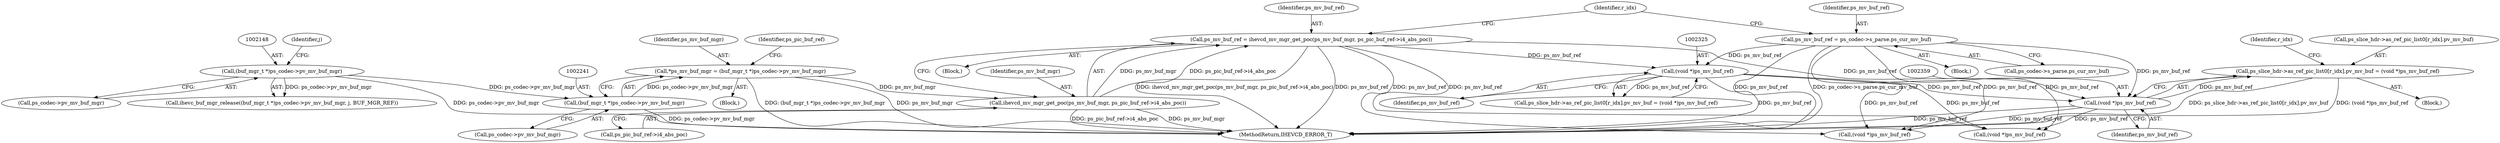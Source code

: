 digraph "0_Android_7c9be319a279654e55a6d757265f88c61a16a4d5@array" {
"1002350" [label="(Call,ps_slice_hdr->as_ref_pic_list0[r_idx].pv_mv_buf = (void *)ps_mv_buf_ref)"];
"1002358" [label="(Call,(void *)ps_mv_buf_ref)"];
"1002324" [label="(Call,(void *)ps_mv_buf_ref)"];
"1002266" [label="(Call,ps_mv_buf_ref = ps_codec->s_parse.ps_cur_mv_buf)"];
"1002275" [label="(Call,ps_mv_buf_ref = ihevcd_mv_mgr_get_poc(ps_mv_buf_mgr, ps_pic_buf_ref->i4_abs_poc))"];
"1002277" [label="(Call,ihevcd_mv_mgr_get_poc(ps_mv_buf_mgr, ps_pic_buf_ref->i4_abs_poc))"];
"1002238" [label="(Call,*ps_mv_buf_mgr = (buf_mgr_t *)ps_codec->pv_mv_buf_mgr)"];
"1002240" [label="(Call,(buf_mgr_t *)ps_codec->pv_mv_buf_mgr)"];
"1002147" [label="(Call,(buf_mgr_t *)ps_codec->pv_mv_buf_mgr)"];
"1002146" [label="(Call,ihevc_buf_mgr_release((buf_mgr_t *)ps_codec->pv_mv_buf_mgr, j, BUF_MGR_REF))"];
"1002266" [label="(Call,ps_mv_buf_ref = ps_codec->s_parse.ps_cur_mv_buf)"];
"1002351" [label="(Call,ps_slice_hdr->as_ref_pic_list0[r_idx].pv_mv_buf)"];
"1002284" [label="(Identifier,r_idx)"];
"1002403" [label="(Call,(void *)ps_mv_buf_ref)"];
"1002437" [label="(Call,(void *)ps_mv_buf_ref)"];
"1002246" [label="(Identifier,ps_pic_buf_ref)"];
"1002275" [label="(Call,ps_mv_buf_ref = ihevcd_mv_mgr_get_poc(ps_mv_buf_mgr, ps_pic_buf_ref->i4_abs_poc))"];
"1002267" [label="(Identifier,ps_mv_buf_ref)"];
"1002256" [label="(Block,)"];
"1002242" [label="(Call,ps_codec->pv_mv_buf_mgr)"];
"1002326" [label="(Identifier,ps_mv_buf_ref)"];
"1002278" [label="(Identifier,ps_mv_buf_mgr)"];
"1002350" [label="(Call,ps_slice_hdr->as_ref_pic_list0[r_idx].pv_mv_buf = (void *)ps_mv_buf_ref)"];
"1002279" [label="(Call,ps_pic_buf_ref->i4_abs_poc)"];
"1002225" [label="(Block,)"];
"1002240" [label="(Call,(buf_mgr_t *)ps_codec->pv_mv_buf_mgr)"];
"1002360" [label="(Identifier,ps_mv_buf_ref)"];
"1002324" [label="(Call,(void *)ps_mv_buf_ref)"];
"1002238" [label="(Call,*ps_mv_buf_mgr = (buf_mgr_t *)ps_codec->pv_mv_buf_mgr)"];
"1002316" [label="(Call,ps_slice_hdr->as_ref_pic_list0[r_idx].pv_mv_buf = (void *)ps_mv_buf_ref)"];
"1002661" [label="(MethodReturn,IHEVCD_ERROR_T)"];
"1002338" [label="(Block,)"];
"1002147" [label="(Call,(buf_mgr_t *)ps_codec->pv_mv_buf_mgr)"];
"1002152" [label="(Identifier,j)"];
"1002239" [label="(Identifier,ps_mv_buf_mgr)"];
"1002337" [label="(Identifier,r_idx)"];
"1002268" [label="(Call,ps_codec->s_parse.ps_cur_mv_buf)"];
"1002358" [label="(Call,(void *)ps_mv_buf_ref)"];
"1002276" [label="(Identifier,ps_mv_buf_ref)"];
"1002277" [label="(Call,ihevcd_mv_mgr_get_poc(ps_mv_buf_mgr, ps_pic_buf_ref->i4_abs_poc))"];
"1002274" [label="(Block,)"];
"1002149" [label="(Call,ps_codec->pv_mv_buf_mgr)"];
"1002350" -> "1002338"  [label="AST: "];
"1002350" -> "1002358"  [label="CFG: "];
"1002351" -> "1002350"  [label="AST: "];
"1002358" -> "1002350"  [label="AST: "];
"1002337" -> "1002350"  [label="CFG: "];
"1002350" -> "1002661"  [label="DDG: ps_slice_hdr->as_ref_pic_list0[r_idx].pv_mv_buf"];
"1002350" -> "1002661"  [label="DDG: (void *)ps_mv_buf_ref"];
"1002358" -> "1002350"  [label="DDG: ps_mv_buf_ref"];
"1002358" -> "1002360"  [label="CFG: "];
"1002359" -> "1002358"  [label="AST: "];
"1002360" -> "1002358"  [label="AST: "];
"1002358" -> "1002661"  [label="DDG: ps_mv_buf_ref"];
"1002324" -> "1002358"  [label="DDG: ps_mv_buf_ref"];
"1002266" -> "1002358"  [label="DDG: ps_mv_buf_ref"];
"1002275" -> "1002358"  [label="DDG: ps_mv_buf_ref"];
"1002358" -> "1002403"  [label="DDG: ps_mv_buf_ref"];
"1002358" -> "1002437"  [label="DDG: ps_mv_buf_ref"];
"1002324" -> "1002316"  [label="AST: "];
"1002324" -> "1002326"  [label="CFG: "];
"1002325" -> "1002324"  [label="AST: "];
"1002326" -> "1002324"  [label="AST: "];
"1002316" -> "1002324"  [label="CFG: "];
"1002324" -> "1002661"  [label="DDG: ps_mv_buf_ref"];
"1002324" -> "1002316"  [label="DDG: ps_mv_buf_ref"];
"1002266" -> "1002324"  [label="DDG: ps_mv_buf_ref"];
"1002275" -> "1002324"  [label="DDG: ps_mv_buf_ref"];
"1002324" -> "1002403"  [label="DDG: ps_mv_buf_ref"];
"1002324" -> "1002437"  [label="DDG: ps_mv_buf_ref"];
"1002266" -> "1002256"  [label="AST: "];
"1002266" -> "1002268"  [label="CFG: "];
"1002267" -> "1002266"  [label="AST: "];
"1002268" -> "1002266"  [label="AST: "];
"1002284" -> "1002266"  [label="CFG: "];
"1002266" -> "1002661"  [label="DDG: ps_mv_buf_ref"];
"1002266" -> "1002661"  [label="DDG: ps_codec->s_parse.ps_cur_mv_buf"];
"1002266" -> "1002403"  [label="DDG: ps_mv_buf_ref"];
"1002266" -> "1002437"  [label="DDG: ps_mv_buf_ref"];
"1002275" -> "1002274"  [label="AST: "];
"1002275" -> "1002277"  [label="CFG: "];
"1002276" -> "1002275"  [label="AST: "];
"1002277" -> "1002275"  [label="AST: "];
"1002284" -> "1002275"  [label="CFG: "];
"1002275" -> "1002661"  [label="DDG: ihevcd_mv_mgr_get_poc(ps_mv_buf_mgr, ps_pic_buf_ref->i4_abs_poc)"];
"1002275" -> "1002661"  [label="DDG: ps_mv_buf_ref"];
"1002277" -> "1002275"  [label="DDG: ps_mv_buf_mgr"];
"1002277" -> "1002275"  [label="DDG: ps_pic_buf_ref->i4_abs_poc"];
"1002275" -> "1002403"  [label="DDG: ps_mv_buf_ref"];
"1002275" -> "1002437"  [label="DDG: ps_mv_buf_ref"];
"1002277" -> "1002279"  [label="CFG: "];
"1002278" -> "1002277"  [label="AST: "];
"1002279" -> "1002277"  [label="AST: "];
"1002277" -> "1002661"  [label="DDG: ps_mv_buf_mgr"];
"1002277" -> "1002661"  [label="DDG: ps_pic_buf_ref->i4_abs_poc"];
"1002238" -> "1002277"  [label="DDG: ps_mv_buf_mgr"];
"1002238" -> "1002225"  [label="AST: "];
"1002238" -> "1002240"  [label="CFG: "];
"1002239" -> "1002238"  [label="AST: "];
"1002240" -> "1002238"  [label="AST: "];
"1002246" -> "1002238"  [label="CFG: "];
"1002238" -> "1002661"  [label="DDG: (buf_mgr_t *)ps_codec->pv_mv_buf_mgr"];
"1002238" -> "1002661"  [label="DDG: ps_mv_buf_mgr"];
"1002240" -> "1002238"  [label="DDG: ps_codec->pv_mv_buf_mgr"];
"1002240" -> "1002242"  [label="CFG: "];
"1002241" -> "1002240"  [label="AST: "];
"1002242" -> "1002240"  [label="AST: "];
"1002240" -> "1002661"  [label="DDG: ps_codec->pv_mv_buf_mgr"];
"1002147" -> "1002240"  [label="DDG: ps_codec->pv_mv_buf_mgr"];
"1002147" -> "1002146"  [label="AST: "];
"1002147" -> "1002149"  [label="CFG: "];
"1002148" -> "1002147"  [label="AST: "];
"1002149" -> "1002147"  [label="AST: "];
"1002152" -> "1002147"  [label="CFG: "];
"1002147" -> "1002661"  [label="DDG: ps_codec->pv_mv_buf_mgr"];
"1002147" -> "1002146"  [label="DDG: ps_codec->pv_mv_buf_mgr"];
}
